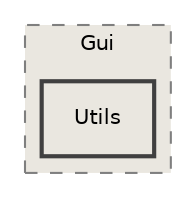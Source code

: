 digraph "/home/runner/work/Radium-Engine/Radium-Engine/src/Radium-Engine/src/Gui/Utils"
{
 // INTERACTIVE_SVG=YES
 // LATEX_PDF_SIZE
  edge [fontname="Helvetica",fontsize="10",labelfontname="Helvetica",labelfontsize="10"];
  node [fontname="Helvetica",fontsize="10",shape=record];
  compound=true
  subgraph clusterdir_b5ac5e964c12a6b13a9d28feb9f3d3ed {
    graph [ bgcolor="#eae7e0", pencolor="grey50", style="filled,dashed,", label="Gui", fontname="Helvetica", fontsize="10", URL="dir_b5ac5e964c12a6b13a9d28feb9f3d3ed.html"]
  dir_53dbd7b5b1f80ee648ea4591020754f4 [shape=box, label="Utils", style="filled,bold,", fillcolor="#eae7e0", color="grey25", URL="dir_53dbd7b5b1f80ee648ea4591020754f4.html"];
  }
}
